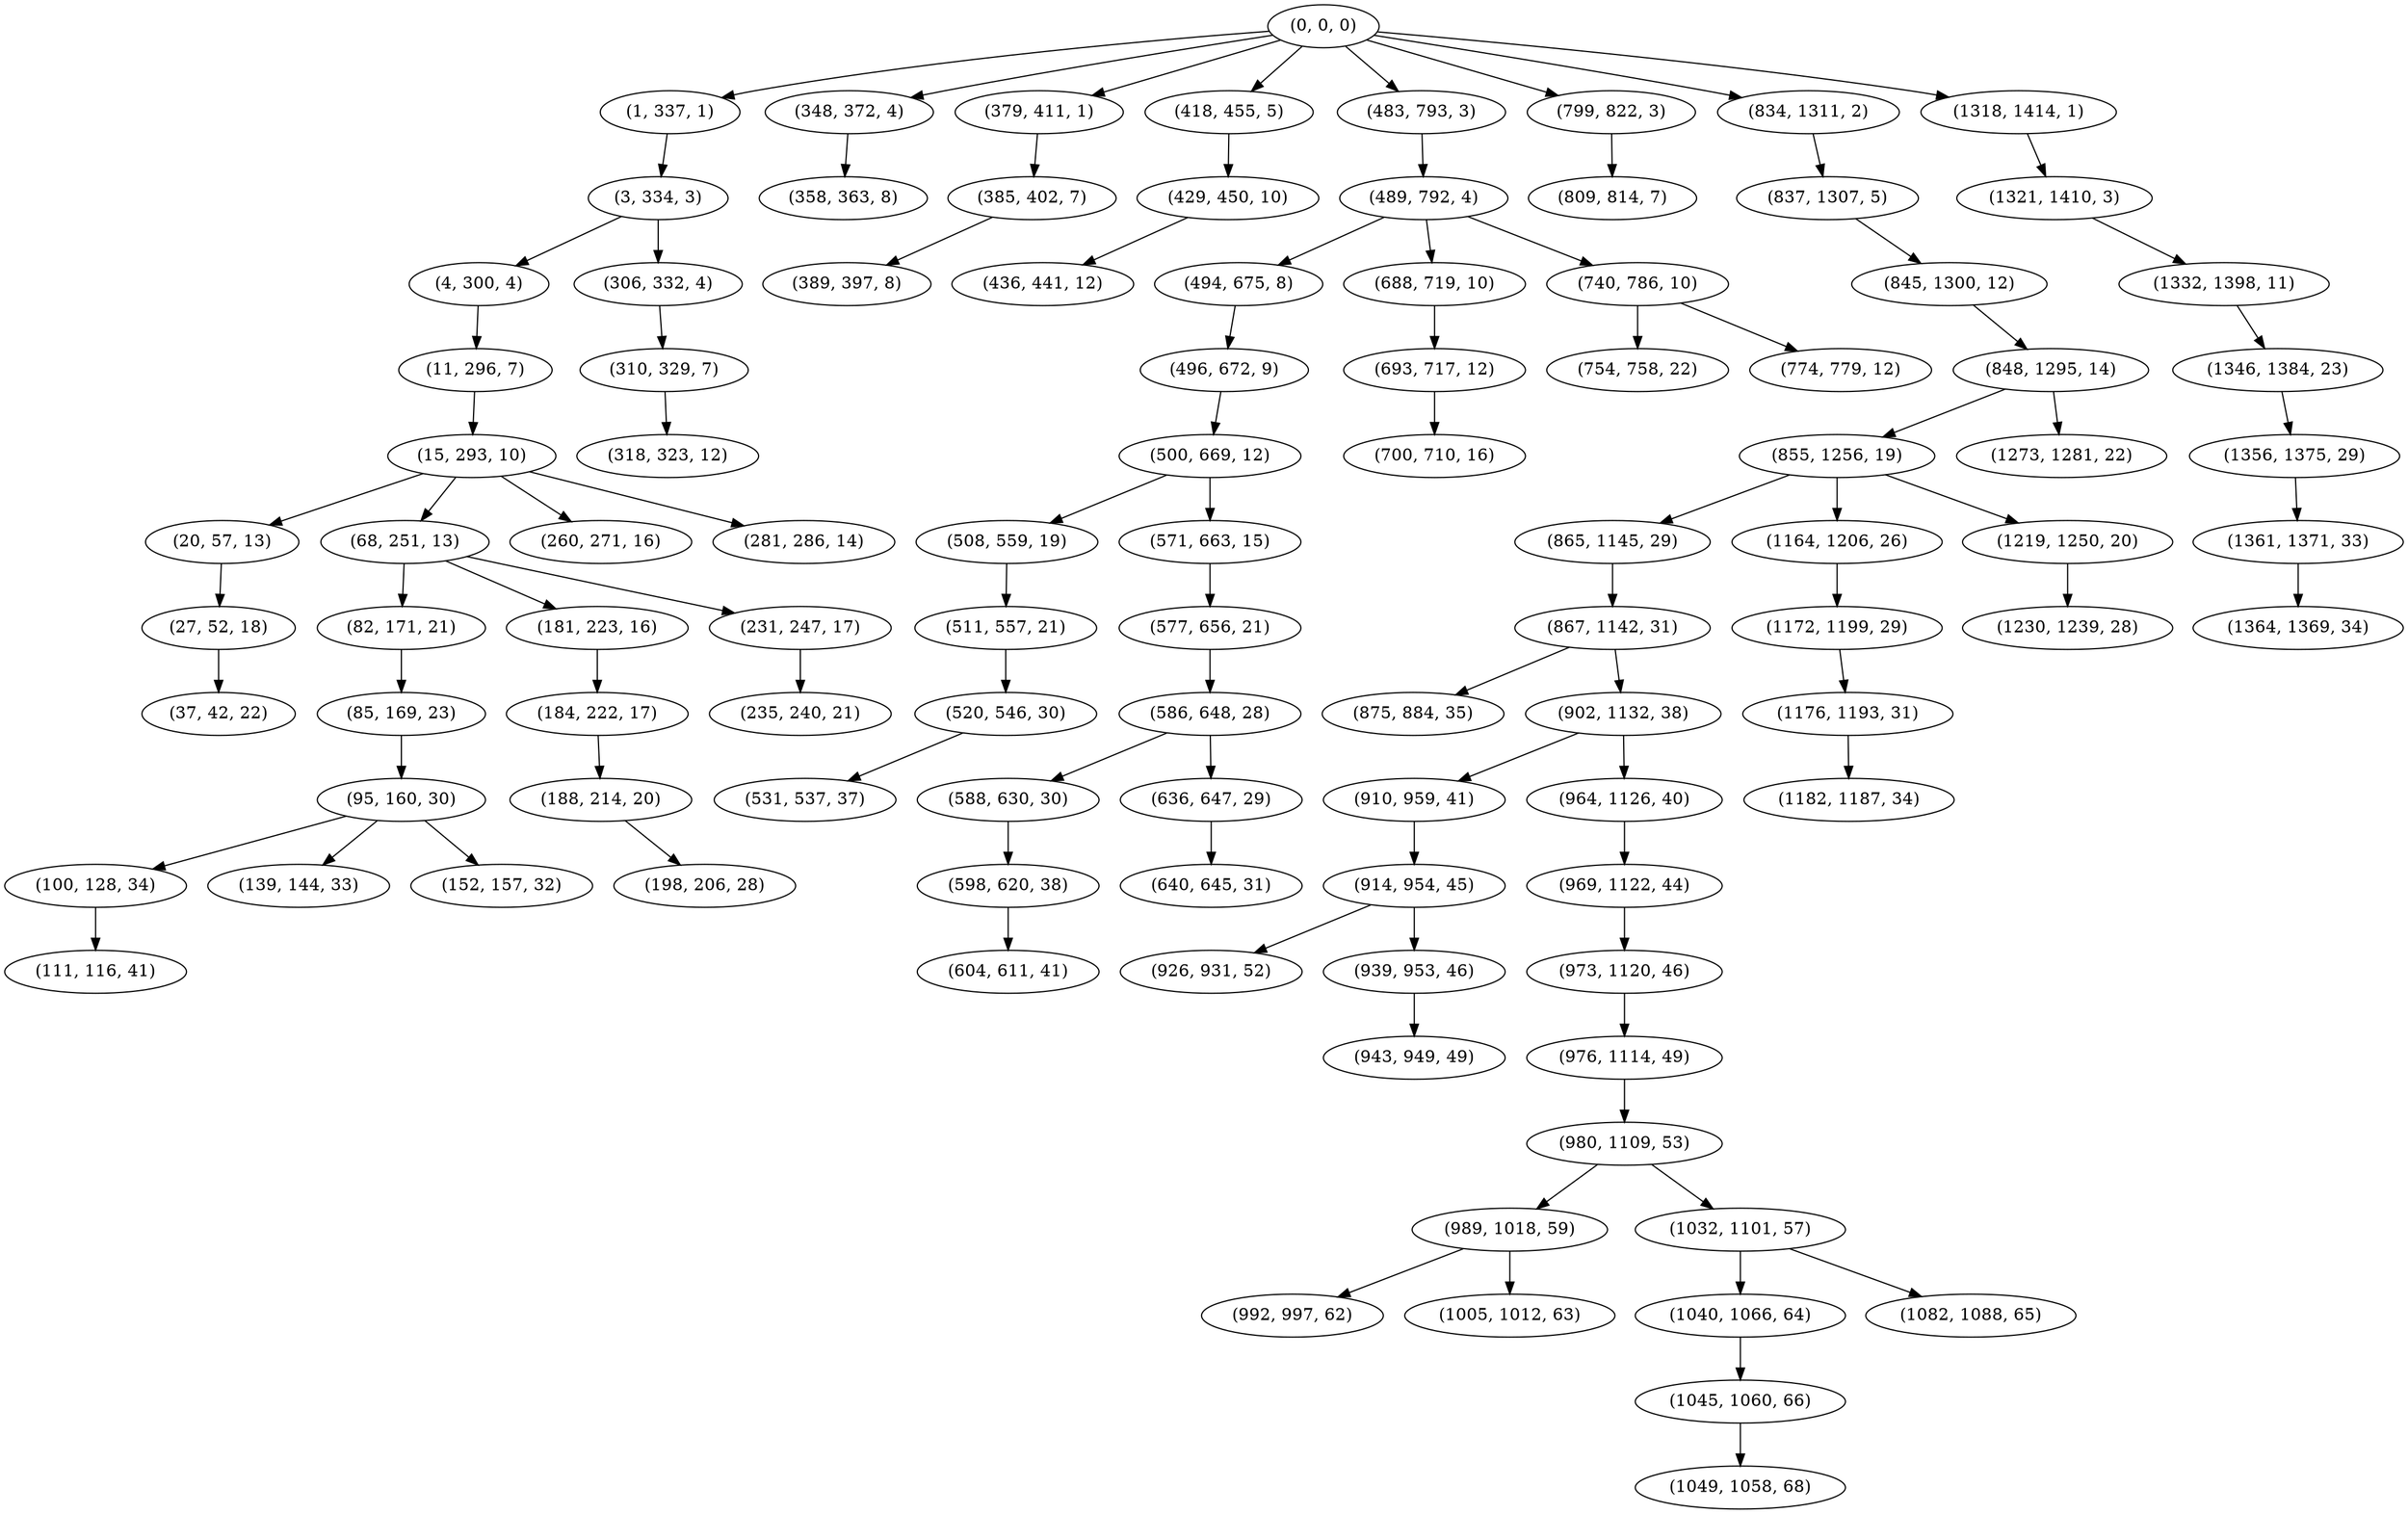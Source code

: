 digraph tree {
    "(0, 0, 0)";
    "(1, 337, 1)";
    "(3, 334, 3)";
    "(4, 300, 4)";
    "(11, 296, 7)";
    "(15, 293, 10)";
    "(20, 57, 13)";
    "(27, 52, 18)";
    "(37, 42, 22)";
    "(68, 251, 13)";
    "(82, 171, 21)";
    "(85, 169, 23)";
    "(95, 160, 30)";
    "(100, 128, 34)";
    "(111, 116, 41)";
    "(139, 144, 33)";
    "(152, 157, 32)";
    "(181, 223, 16)";
    "(184, 222, 17)";
    "(188, 214, 20)";
    "(198, 206, 28)";
    "(231, 247, 17)";
    "(235, 240, 21)";
    "(260, 271, 16)";
    "(281, 286, 14)";
    "(306, 332, 4)";
    "(310, 329, 7)";
    "(318, 323, 12)";
    "(348, 372, 4)";
    "(358, 363, 8)";
    "(379, 411, 1)";
    "(385, 402, 7)";
    "(389, 397, 8)";
    "(418, 455, 5)";
    "(429, 450, 10)";
    "(436, 441, 12)";
    "(483, 793, 3)";
    "(489, 792, 4)";
    "(494, 675, 8)";
    "(496, 672, 9)";
    "(500, 669, 12)";
    "(508, 559, 19)";
    "(511, 557, 21)";
    "(520, 546, 30)";
    "(531, 537, 37)";
    "(571, 663, 15)";
    "(577, 656, 21)";
    "(586, 648, 28)";
    "(588, 630, 30)";
    "(598, 620, 38)";
    "(604, 611, 41)";
    "(636, 647, 29)";
    "(640, 645, 31)";
    "(688, 719, 10)";
    "(693, 717, 12)";
    "(700, 710, 16)";
    "(740, 786, 10)";
    "(754, 758, 22)";
    "(774, 779, 12)";
    "(799, 822, 3)";
    "(809, 814, 7)";
    "(834, 1311, 2)";
    "(837, 1307, 5)";
    "(845, 1300, 12)";
    "(848, 1295, 14)";
    "(855, 1256, 19)";
    "(865, 1145, 29)";
    "(867, 1142, 31)";
    "(875, 884, 35)";
    "(902, 1132, 38)";
    "(910, 959, 41)";
    "(914, 954, 45)";
    "(926, 931, 52)";
    "(939, 953, 46)";
    "(943, 949, 49)";
    "(964, 1126, 40)";
    "(969, 1122, 44)";
    "(973, 1120, 46)";
    "(976, 1114, 49)";
    "(980, 1109, 53)";
    "(989, 1018, 59)";
    "(992, 997, 62)";
    "(1005, 1012, 63)";
    "(1032, 1101, 57)";
    "(1040, 1066, 64)";
    "(1045, 1060, 66)";
    "(1049, 1058, 68)";
    "(1082, 1088, 65)";
    "(1164, 1206, 26)";
    "(1172, 1199, 29)";
    "(1176, 1193, 31)";
    "(1182, 1187, 34)";
    "(1219, 1250, 20)";
    "(1230, 1239, 28)";
    "(1273, 1281, 22)";
    "(1318, 1414, 1)";
    "(1321, 1410, 3)";
    "(1332, 1398, 11)";
    "(1346, 1384, 23)";
    "(1356, 1375, 29)";
    "(1361, 1371, 33)";
    "(1364, 1369, 34)";
    "(0, 0, 0)" -> "(1, 337, 1)";
    "(0, 0, 0)" -> "(348, 372, 4)";
    "(0, 0, 0)" -> "(379, 411, 1)";
    "(0, 0, 0)" -> "(418, 455, 5)";
    "(0, 0, 0)" -> "(483, 793, 3)";
    "(0, 0, 0)" -> "(799, 822, 3)";
    "(0, 0, 0)" -> "(834, 1311, 2)";
    "(0, 0, 0)" -> "(1318, 1414, 1)";
    "(1, 337, 1)" -> "(3, 334, 3)";
    "(3, 334, 3)" -> "(4, 300, 4)";
    "(3, 334, 3)" -> "(306, 332, 4)";
    "(4, 300, 4)" -> "(11, 296, 7)";
    "(11, 296, 7)" -> "(15, 293, 10)";
    "(15, 293, 10)" -> "(20, 57, 13)";
    "(15, 293, 10)" -> "(68, 251, 13)";
    "(15, 293, 10)" -> "(260, 271, 16)";
    "(15, 293, 10)" -> "(281, 286, 14)";
    "(20, 57, 13)" -> "(27, 52, 18)";
    "(27, 52, 18)" -> "(37, 42, 22)";
    "(68, 251, 13)" -> "(82, 171, 21)";
    "(68, 251, 13)" -> "(181, 223, 16)";
    "(68, 251, 13)" -> "(231, 247, 17)";
    "(82, 171, 21)" -> "(85, 169, 23)";
    "(85, 169, 23)" -> "(95, 160, 30)";
    "(95, 160, 30)" -> "(100, 128, 34)";
    "(95, 160, 30)" -> "(139, 144, 33)";
    "(95, 160, 30)" -> "(152, 157, 32)";
    "(100, 128, 34)" -> "(111, 116, 41)";
    "(181, 223, 16)" -> "(184, 222, 17)";
    "(184, 222, 17)" -> "(188, 214, 20)";
    "(188, 214, 20)" -> "(198, 206, 28)";
    "(231, 247, 17)" -> "(235, 240, 21)";
    "(306, 332, 4)" -> "(310, 329, 7)";
    "(310, 329, 7)" -> "(318, 323, 12)";
    "(348, 372, 4)" -> "(358, 363, 8)";
    "(379, 411, 1)" -> "(385, 402, 7)";
    "(385, 402, 7)" -> "(389, 397, 8)";
    "(418, 455, 5)" -> "(429, 450, 10)";
    "(429, 450, 10)" -> "(436, 441, 12)";
    "(483, 793, 3)" -> "(489, 792, 4)";
    "(489, 792, 4)" -> "(494, 675, 8)";
    "(489, 792, 4)" -> "(688, 719, 10)";
    "(489, 792, 4)" -> "(740, 786, 10)";
    "(494, 675, 8)" -> "(496, 672, 9)";
    "(496, 672, 9)" -> "(500, 669, 12)";
    "(500, 669, 12)" -> "(508, 559, 19)";
    "(500, 669, 12)" -> "(571, 663, 15)";
    "(508, 559, 19)" -> "(511, 557, 21)";
    "(511, 557, 21)" -> "(520, 546, 30)";
    "(520, 546, 30)" -> "(531, 537, 37)";
    "(571, 663, 15)" -> "(577, 656, 21)";
    "(577, 656, 21)" -> "(586, 648, 28)";
    "(586, 648, 28)" -> "(588, 630, 30)";
    "(586, 648, 28)" -> "(636, 647, 29)";
    "(588, 630, 30)" -> "(598, 620, 38)";
    "(598, 620, 38)" -> "(604, 611, 41)";
    "(636, 647, 29)" -> "(640, 645, 31)";
    "(688, 719, 10)" -> "(693, 717, 12)";
    "(693, 717, 12)" -> "(700, 710, 16)";
    "(740, 786, 10)" -> "(754, 758, 22)";
    "(740, 786, 10)" -> "(774, 779, 12)";
    "(799, 822, 3)" -> "(809, 814, 7)";
    "(834, 1311, 2)" -> "(837, 1307, 5)";
    "(837, 1307, 5)" -> "(845, 1300, 12)";
    "(845, 1300, 12)" -> "(848, 1295, 14)";
    "(848, 1295, 14)" -> "(855, 1256, 19)";
    "(848, 1295, 14)" -> "(1273, 1281, 22)";
    "(855, 1256, 19)" -> "(865, 1145, 29)";
    "(855, 1256, 19)" -> "(1164, 1206, 26)";
    "(855, 1256, 19)" -> "(1219, 1250, 20)";
    "(865, 1145, 29)" -> "(867, 1142, 31)";
    "(867, 1142, 31)" -> "(875, 884, 35)";
    "(867, 1142, 31)" -> "(902, 1132, 38)";
    "(902, 1132, 38)" -> "(910, 959, 41)";
    "(902, 1132, 38)" -> "(964, 1126, 40)";
    "(910, 959, 41)" -> "(914, 954, 45)";
    "(914, 954, 45)" -> "(926, 931, 52)";
    "(914, 954, 45)" -> "(939, 953, 46)";
    "(939, 953, 46)" -> "(943, 949, 49)";
    "(964, 1126, 40)" -> "(969, 1122, 44)";
    "(969, 1122, 44)" -> "(973, 1120, 46)";
    "(973, 1120, 46)" -> "(976, 1114, 49)";
    "(976, 1114, 49)" -> "(980, 1109, 53)";
    "(980, 1109, 53)" -> "(989, 1018, 59)";
    "(980, 1109, 53)" -> "(1032, 1101, 57)";
    "(989, 1018, 59)" -> "(992, 997, 62)";
    "(989, 1018, 59)" -> "(1005, 1012, 63)";
    "(1032, 1101, 57)" -> "(1040, 1066, 64)";
    "(1032, 1101, 57)" -> "(1082, 1088, 65)";
    "(1040, 1066, 64)" -> "(1045, 1060, 66)";
    "(1045, 1060, 66)" -> "(1049, 1058, 68)";
    "(1164, 1206, 26)" -> "(1172, 1199, 29)";
    "(1172, 1199, 29)" -> "(1176, 1193, 31)";
    "(1176, 1193, 31)" -> "(1182, 1187, 34)";
    "(1219, 1250, 20)" -> "(1230, 1239, 28)";
    "(1318, 1414, 1)" -> "(1321, 1410, 3)";
    "(1321, 1410, 3)" -> "(1332, 1398, 11)";
    "(1332, 1398, 11)" -> "(1346, 1384, 23)";
    "(1346, 1384, 23)" -> "(1356, 1375, 29)";
    "(1356, 1375, 29)" -> "(1361, 1371, 33)";
    "(1361, 1371, 33)" -> "(1364, 1369, 34)";
}
